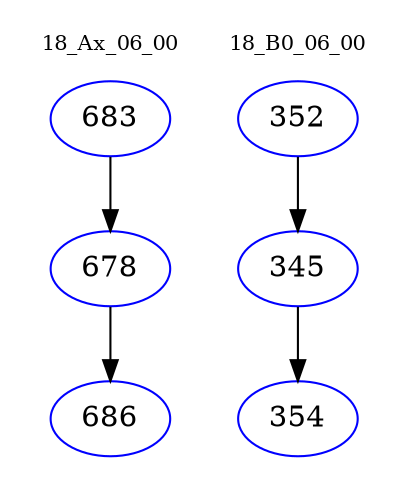 digraph{
subgraph cluster_0 {
color = white
label = "18_Ax_06_00";
fontsize=10;
T0_683 [label="683", color="blue"]
T0_683 -> T0_678 [color="black"]
T0_678 [label="678", color="blue"]
T0_678 -> T0_686 [color="black"]
T0_686 [label="686", color="blue"]
}
subgraph cluster_1 {
color = white
label = "18_B0_06_00";
fontsize=10;
T1_352 [label="352", color="blue"]
T1_352 -> T1_345 [color="black"]
T1_345 [label="345", color="blue"]
T1_345 -> T1_354 [color="black"]
T1_354 [label="354", color="blue"]
}
}
